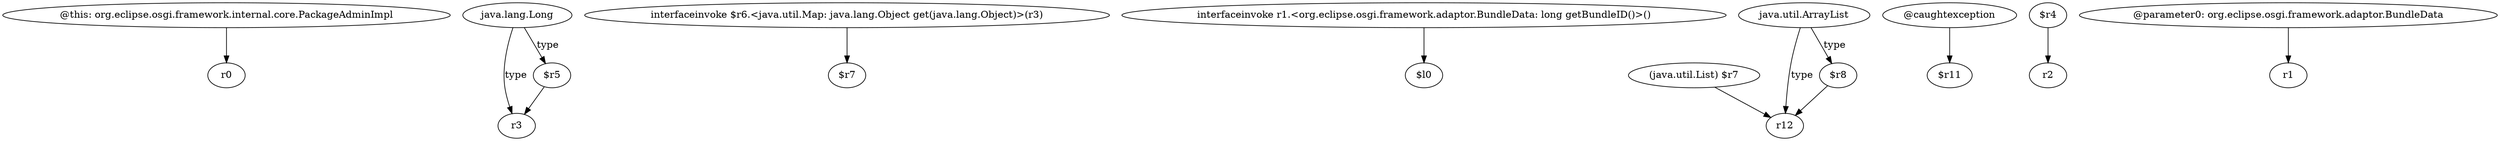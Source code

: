 digraph g {
0[label="@this: org.eclipse.osgi.framework.internal.core.PackageAdminImpl"]
1[label="r0"]
0->1[label=""]
2[label="java.lang.Long"]
3[label="r3"]
2->3[label="type"]
4[label="interfaceinvoke $r6.<java.util.Map: java.lang.Object get(java.lang.Object)>(r3)"]
5[label="$r7"]
4->5[label=""]
6[label="$r5"]
2->6[label="type"]
7[label="interfaceinvoke r1.<org.eclipse.osgi.framework.adaptor.BundleData: long getBundleID()>()"]
8[label="$l0"]
7->8[label=""]
9[label="(java.util.List) $r7"]
10[label="r12"]
9->10[label=""]
11[label="@caughtexception"]
12[label="$r11"]
11->12[label=""]
13[label="java.util.ArrayList"]
13->10[label="type"]
6->3[label=""]
14[label="$r8"]
14->10[label=""]
15[label="$r4"]
16[label="r2"]
15->16[label=""]
17[label="@parameter0: org.eclipse.osgi.framework.adaptor.BundleData"]
18[label="r1"]
17->18[label=""]
13->14[label="type"]
}